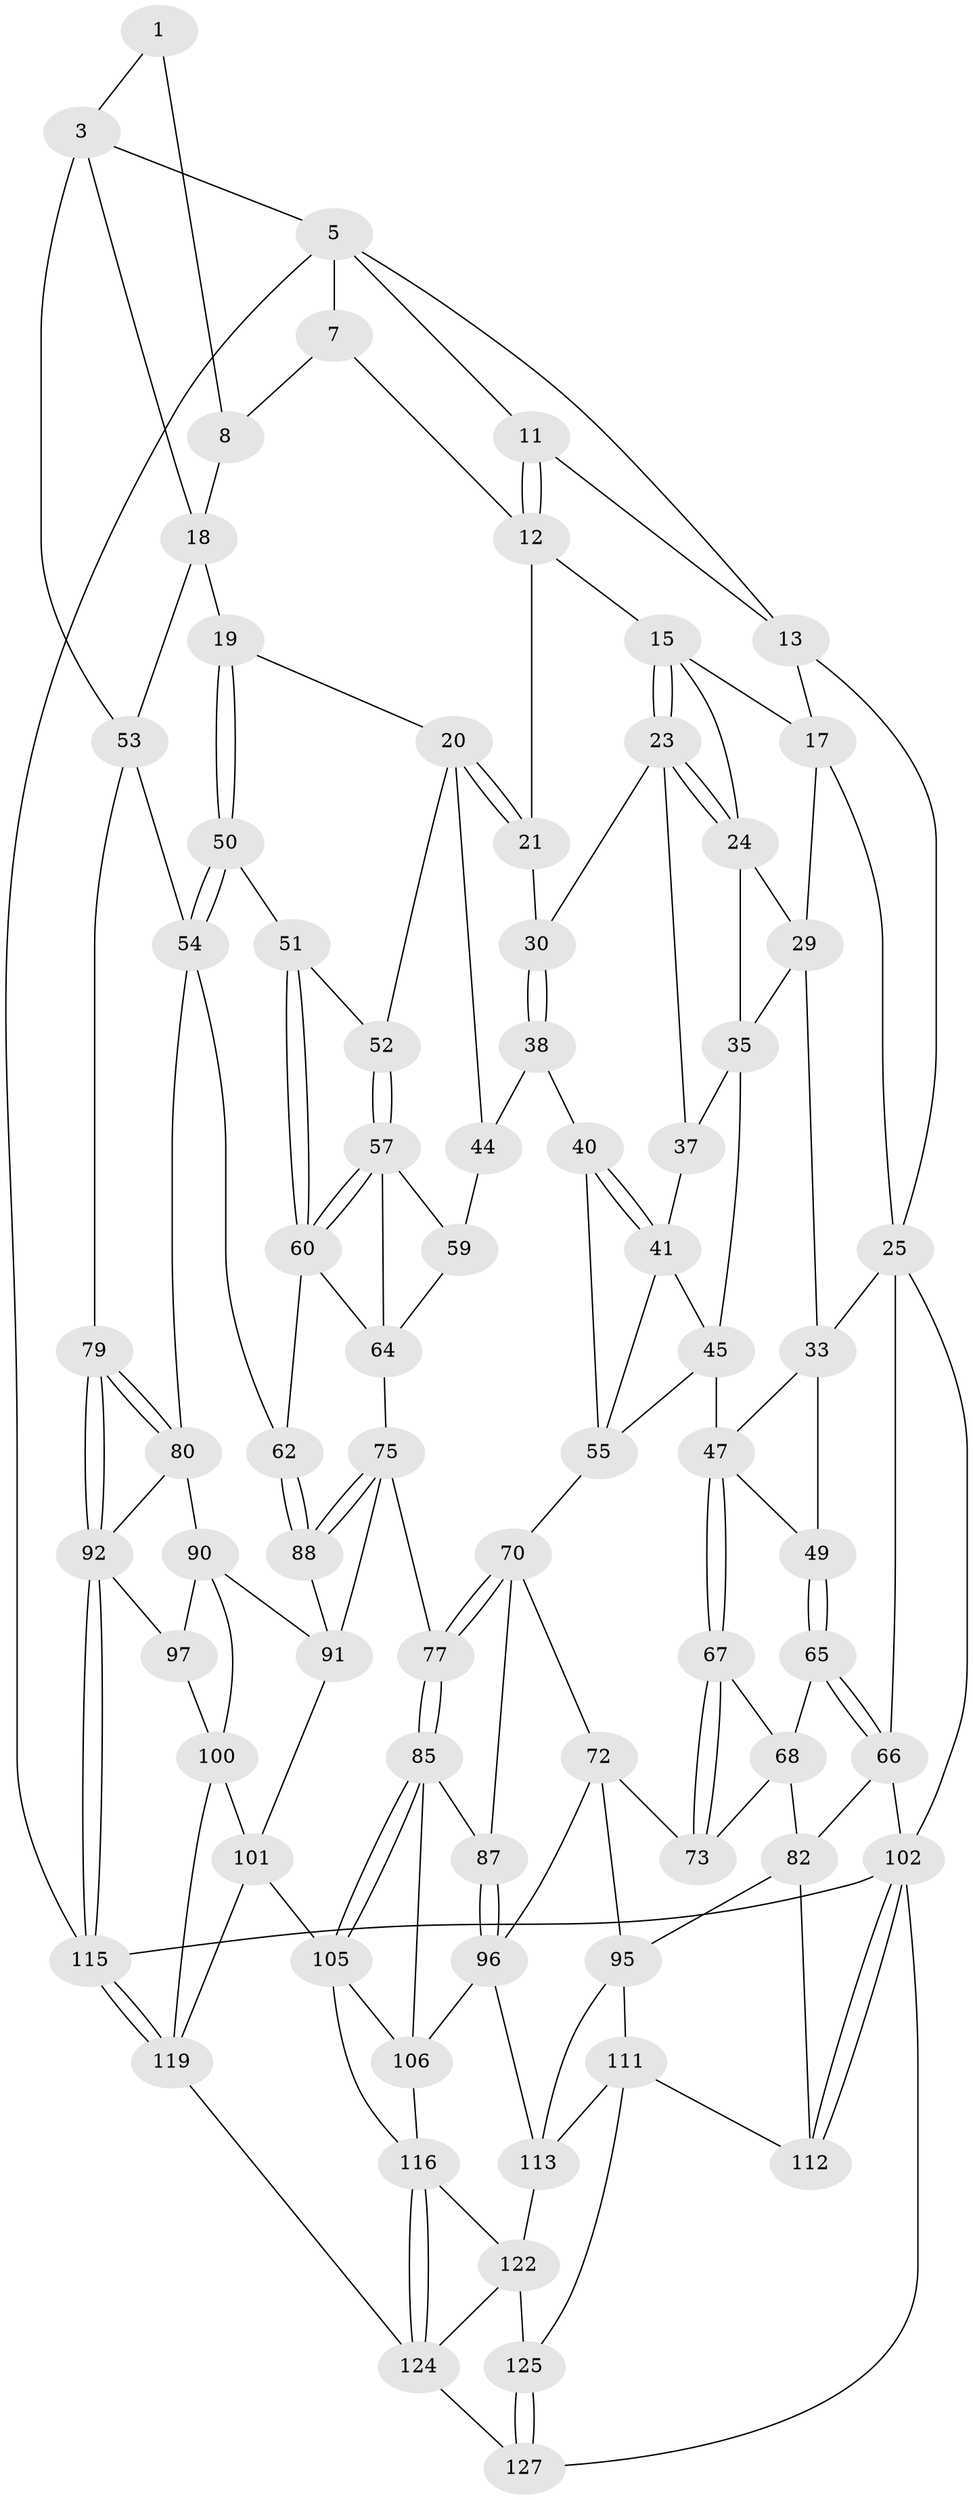 // original degree distribution, {3: 0.015748031496062992, 6: 0.2283464566929134, 5: 0.5039370078740157, 4: 0.25196850393700787}
// Generated by graph-tools (version 1.1) at 2025/11/02/27/25 16:11:52]
// undirected, 76 vertices, 167 edges
graph export_dot {
graph [start="1"]
  node [color=gray90,style=filled];
  1 [pos="+0.8904446414571779+0.07717188626008012",super="+2"];
  3 [pos="+1+0.3159299190918623",super="+4"];
  5 [pos="+1+0",super="+6"];
  7 [pos="+0.8872889626141965+0.06441027667641279",super="+10"];
  8 [pos="+0.8823050345458852+0.14190249348630612",super="+9"];
  11 [pos="+0.6685475308481389+0"];
  12 [pos="+0.6686520836309269+0.0612333626508543",super="+14"];
  13 [pos="+0.2775202500383093+0"];
  15 [pos="+0.48986605139128553+0.15358384812251918",super="+16"];
  17 [pos="+0.2575127872733743+0.03319555010288622",super="+27"];
  18 [pos="+0.8019056552414242+0.3188419251864053",super="+22"];
  19 [pos="+0.785698444161252+0.3183041483243096"];
  20 [pos="+0.7479720095371418+0.31299976710940636",super="+43"];
  21 [pos="+0.6834318691718083+0.2611472430179597"];
  23 [pos="+0.5220471706516464+0.30929505031246735",super="+31"];
  24 [pos="+0.440278748661372+0.27526565886386356",super="+28"];
  25 [pos="+0+0.28317271180659565",super="+26"];
  29 [pos="+0.2176910219629298+0.11062272787364913",super="+32"];
  30 [pos="+0.5530000438829625+0.3286546555795721"];
  33 [pos="+0.2018114061551397+0.38024173678797507",super="+34"];
  35 [pos="+0.38802333982846804+0.3210944599881663",super="+36"];
  37 [pos="+0.4163619949885242+0.39020517149753237"];
  38 [pos="+0.5475581493097964+0.38861063540488827",super="+39"];
  40 [pos="+0.48377208380838366+0.4836210842067199"];
  41 [pos="+0.4204508854173004+0.4197642391465836",super="+42"];
  44 [pos="+0.6298295108176749+0.4456163458788457",super="+56"];
  45 [pos="+0.2906744565433424+0.41506473332769434",super="+46"];
  47 [pos="+0.26192936386735655+0.5403146664888234",super="+48"];
  49 [pos="+0.12870813086880112+0.48995634717947806"];
  50 [pos="+0.7795694743744137+0.5039418827772157"];
  51 [pos="+0.7588600229373873+0.5067272913944733"];
  52 [pos="+0.6987831070548443+0.42429079859804797"];
  53 [pos="+0.8438135626278+0.5213416090022415",super="+78"];
  54 [pos="+0.8296297226727578+0.5312084290132101",super="+61"];
  55 [pos="+0.3327261166626409+0.5001495863081852",super="+69"];
  57 [pos="+0.6884603708858935+0.49090117209020023",super="+58"];
  59 [pos="+0.5614070936756747+0.5280489117389439"];
  60 [pos="+0.7257078548964383+0.5499665770079214",super="+63"];
  62 [pos="+0.7674253919798586+0.598800914825526"];
  64 [pos="+0.6205034303682221+0.6150872915955033",super="+74"];
  65 [pos="+0.1210043694417548+0.49542229094436596"];
  66 [pos="+0+0.5122364798442738",super="+84"];
  67 [pos="+0.25808740825983073+0.5603987940223535"];
  68 [pos="+0.15888219689661723+0.5749466641706005",super="+81"];
  70 [pos="+0.41253014024955037+0.5718551278684207",super="+71"];
  72 [pos="+0.3159111359429869+0.6658741395973795",super="+94"];
  73 [pos="+0.2711036490883775+0.6022768761035127"];
  75 [pos="+0.5844660464235415+0.6574286671180639",super="+76"];
  77 [pos="+0.5668040629682956+0.6806478970597893"];
  79 [pos="+1+0.6604825807317305"];
  80 [pos="+0.817115944306346+0.6397437908455558",super="+89"];
  82 [pos="+0.0744939507633498+0.6982418581154538",super="+83"];
  85 [pos="+0.5614002979353527+0.6900632630648583",super="+86"];
  87 [pos="+0.4491451506053265+0.7276233040679345"];
  88 [pos="+0.7159512664868709+0.670240314461632"];
  90 [pos="+0.7816196398712095+0.7116221635162672",super="+98"];
  91 [pos="+0.7696720610395169+0.7157960312423628",super="+99"];
  92 [pos="+1+0.660917209693166",super="+93"];
  95 [pos="+0.09632825489388162+0.7155542458721806",super="+110"];
  96 [pos="+0.3336946785198509+0.7436860700907086",super="+108"];
  97 [pos="+0.9371804707862508+0.7914317548037977"];
  100 [pos="+0.7716244226154846+0.8403324855819105",super="+118"];
  101 [pos="+0.7246056662866042+0.807108125432622",super="+104"];
  102 [pos="+0+1",super="+103"];
  105 [pos="+0.6057906562760942+0.8175877737318258",super="+109"];
  106 [pos="+0.4853192880194373+0.8161359773324801",super="+107"];
  111 [pos="+0.08482383914254957+0.8922049278232529",super="+121"];
  112 [pos="+0.04798315786774613+0.9045210062989226"];
  113 [pos="+0.31463840797040715+0.8153539582942224",super="+114"];
  115 [pos="+1+1"];
  116 [pos="+0.49491400050485307+0.9599818506568665",super="+117"];
  119 [pos="+0.7961989106410654+1",super="+120"];
  122 [pos="+0.3752151953755612+0.9170371408070612",super="+123"];
  124 [pos="+0.5660205507274101+1",super="+126"];
  125 [pos="+0.22694346370254512+1"];
  127 [pos="+0.2278228581750951+1"];
  1 -- 8 [weight=2];
  1 -- 3;
  3 -- 18;
  3 -- 5;
  3 -- 53;
  5 -- 13;
  5 -- 115;
  5 -- 11;
  5 -- 7;
  7 -- 8;
  7 -- 12;
  8 -- 18;
  11 -- 12;
  11 -- 12;
  11 -- 13;
  12 -- 21;
  12 -- 15;
  13 -- 17;
  13 -- 25;
  15 -- 23;
  15 -- 23;
  15 -- 24;
  15 -- 17;
  17 -- 29;
  17 -- 25;
  18 -- 19;
  18 -- 53;
  19 -- 20;
  19 -- 50;
  19 -- 50;
  20 -- 21;
  20 -- 21;
  20 -- 44;
  20 -- 52;
  21 -- 30;
  23 -- 24;
  23 -- 24;
  23 -- 37;
  23 -- 30;
  24 -- 35;
  24 -- 29;
  25 -- 66;
  25 -- 102;
  25 -- 33;
  29 -- 33;
  29 -- 35;
  30 -- 38;
  30 -- 38;
  33 -- 49;
  33 -- 47;
  35 -- 37;
  35 -- 45;
  37 -- 41;
  38 -- 44 [weight=2];
  38 -- 40;
  40 -- 41;
  40 -- 41;
  40 -- 55;
  41 -- 55;
  41 -- 45;
  44 -- 59;
  45 -- 47;
  45 -- 55;
  47 -- 67;
  47 -- 67;
  47 -- 49;
  49 -- 65;
  49 -- 65;
  50 -- 51;
  50 -- 54;
  50 -- 54;
  51 -- 52;
  51 -- 60;
  51 -- 60;
  52 -- 57;
  52 -- 57;
  53 -- 54;
  53 -- 79;
  54 -- 80;
  54 -- 62;
  55 -- 70;
  57 -- 60;
  57 -- 60;
  57 -- 64;
  57 -- 59;
  59 -- 64;
  60 -- 64;
  60 -- 62;
  62 -- 88;
  62 -- 88;
  64 -- 75;
  65 -- 66;
  65 -- 66;
  65 -- 68;
  66 -- 102;
  66 -- 82;
  67 -- 68;
  67 -- 73;
  67 -- 73;
  68 -- 73;
  68 -- 82;
  70 -- 77;
  70 -- 77;
  70 -- 72;
  70 -- 87;
  72 -- 73;
  72 -- 96;
  72 -- 95;
  75 -- 88;
  75 -- 88;
  75 -- 77;
  75 -- 91;
  77 -- 85;
  77 -- 85;
  79 -- 80;
  79 -- 80;
  79 -- 92;
  79 -- 92;
  80 -- 90;
  80 -- 92;
  82 -- 95;
  82 -- 112;
  85 -- 105;
  85 -- 105;
  85 -- 106;
  85 -- 87;
  87 -- 96;
  87 -- 96;
  88 -- 91;
  90 -- 91;
  90 -- 97;
  90 -- 100;
  91 -- 101;
  92 -- 115;
  92 -- 115;
  92 -- 97;
  95 -- 113;
  95 -- 111;
  96 -- 113;
  96 -- 106;
  97 -- 100;
  100 -- 101;
  100 -- 119;
  101 -- 105;
  101 -- 119;
  102 -- 112;
  102 -- 112;
  102 -- 115;
  102 -- 127;
  105 -- 106;
  105 -- 116;
  106 -- 116;
  111 -- 112;
  111 -- 125;
  111 -- 113;
  113 -- 122;
  115 -- 119;
  115 -- 119;
  116 -- 124;
  116 -- 124;
  116 -- 122;
  119 -- 124;
  122 -- 124;
  122 -- 125;
  124 -- 127;
  125 -- 127;
  125 -- 127;
}
